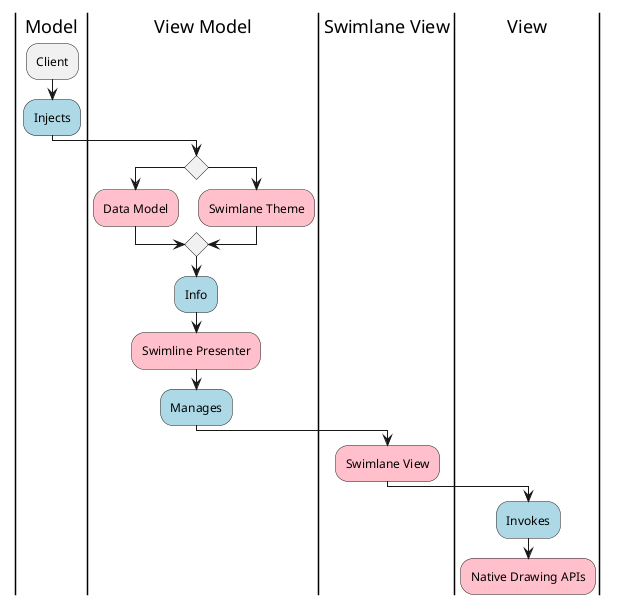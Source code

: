 @startuml
| Model |
:Client;
#LightBlue :Injects;
|View Model|
if () then ( )
#pink :Data Model;
else ( )
#Pink :Swimlane Theme;
endif 
#LightBlue :Info;
#pink :Swimline Presenter;
#LightBlue :Manages;
|Swimlane View|
#pink :Swimlane View;
|View|
#LightBlue :Invokes;
#pink :Native Drawing APIs;
kill
@enduml

